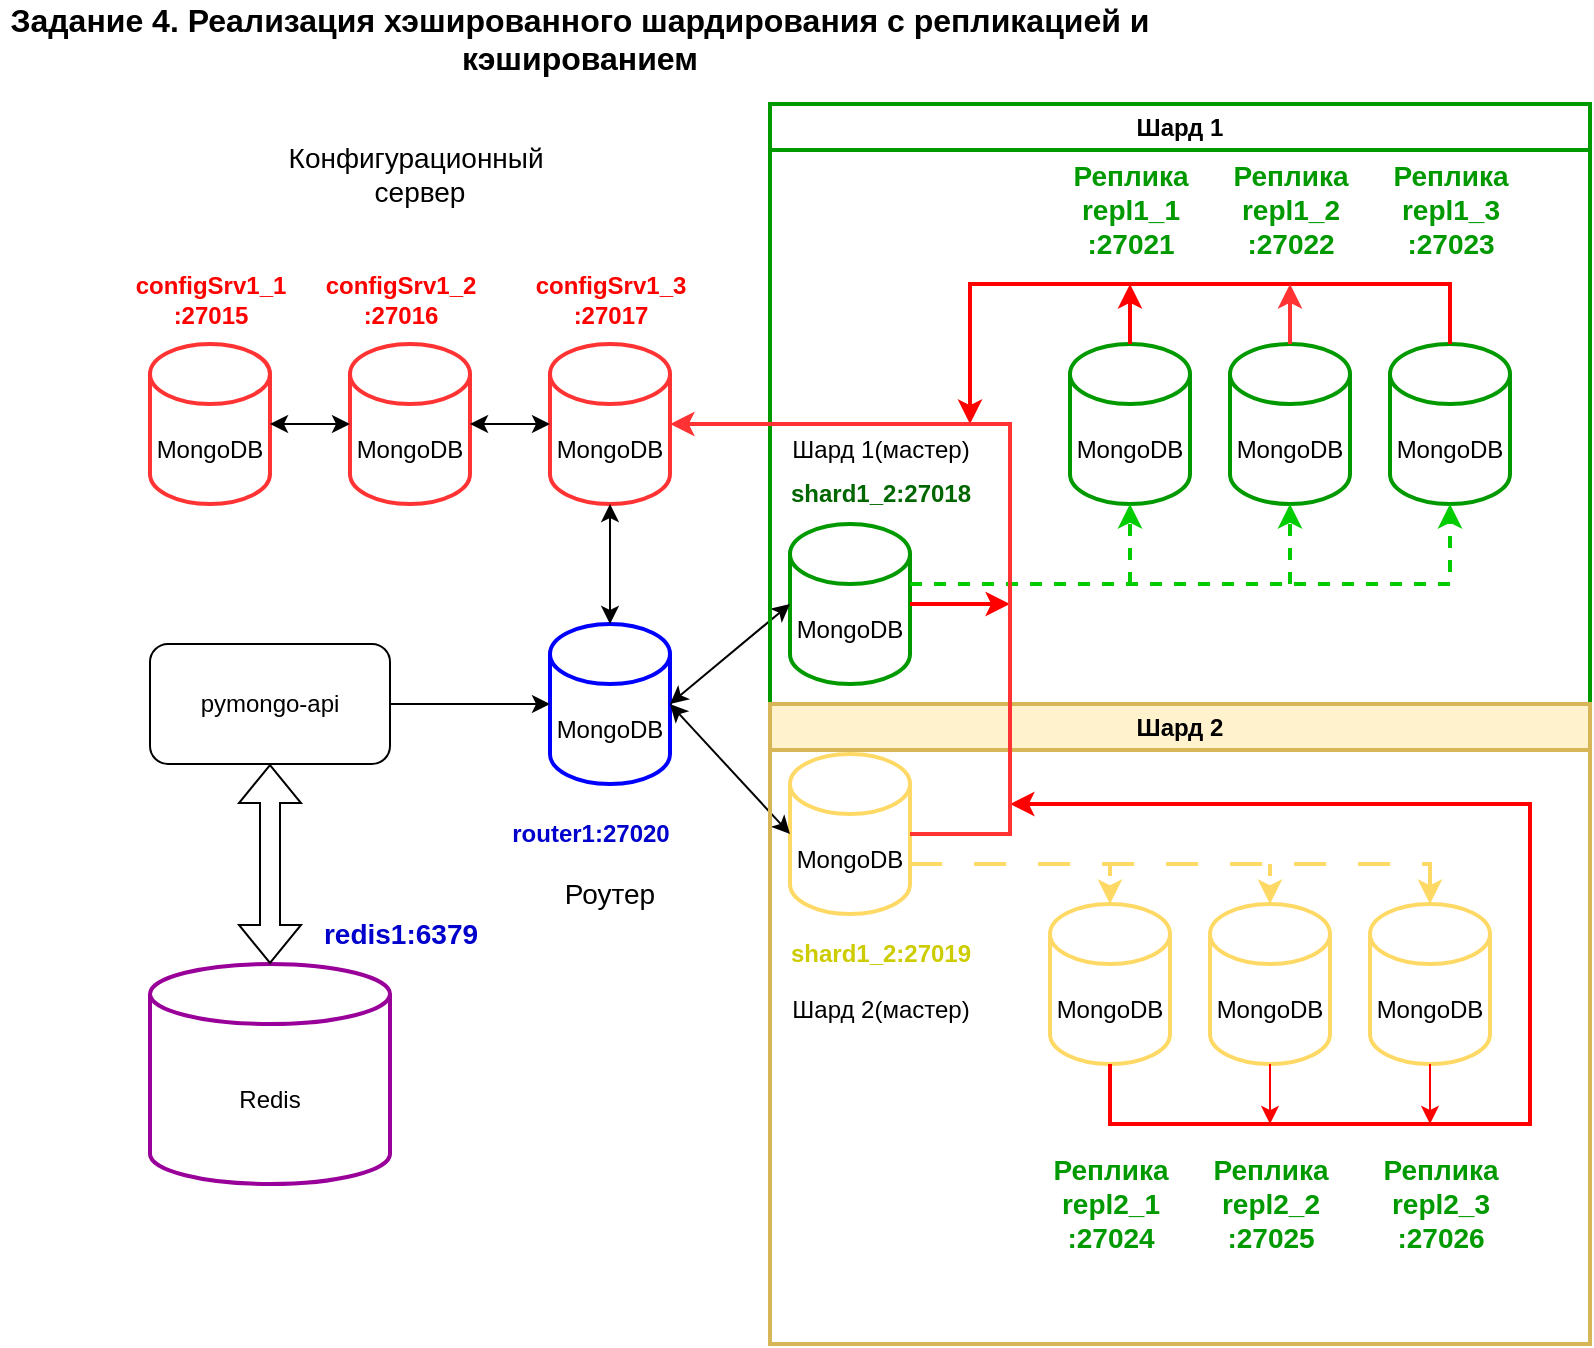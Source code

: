 <mxfile version="25.0.2">
  <diagram name="Page-1" id="-H_mtQnk-PTXWXPvYvuk">
    <mxGraphModel dx="1430" dy="873" grid="1" gridSize="10" guides="1" tooltips="1" connect="1" arrows="1" fold="1" page="1" pageScale="1" pageWidth="1169" pageHeight="827" math="0" shadow="0">
      <root>
        <mxCell id="0" />
        <mxCell id="1" parent="0" />
        <mxCell id="zA23MoTUsTF4_91t8viU-2" value="MongoDB" style="shape=cylinder3;whiteSpace=wrap;html=1;boundedLbl=1;backgroundOutline=1;size=15;strokeColor=#0000FF;strokeWidth=2;" parent="1" vertex="1">
          <mxGeometry x="570" y="360" width="60" height="80" as="geometry" />
        </mxCell>
        <mxCell id="zA23MoTUsTF4_91t8viU-3" value="pymongo-api" style="rounded=1;whiteSpace=wrap;html=1;" parent="1" vertex="1">
          <mxGeometry x="370" y="370" width="120" height="60" as="geometry" />
        </mxCell>
        <mxCell id="zA23MoTUsTF4_91t8viU-4" style="edgeStyle=orthogonalEdgeStyle;rounded=0;orthogonalLoop=1;jettySize=auto;html=1;exitX=1;exitY=0.5;exitDx=0;exitDy=0;entryX=0;entryY=0.5;entryDx=0;entryDy=0;entryPerimeter=0;" parent="1" source="zA23MoTUsTF4_91t8viU-3" target="zA23MoTUsTF4_91t8viU-2" edge="1">
          <mxGeometry relative="1" as="geometry" />
        </mxCell>
        <mxCell id="mKw6a-kfwTMlM3zWuT2E-1" value="MongoDB" style="shape=cylinder3;whiteSpace=wrap;html=1;boundedLbl=1;backgroundOutline=1;size=15;strokeColor=#FF3333;strokeWidth=2;" parent="1" vertex="1">
          <mxGeometry x="570" y="220" width="60" height="80" as="geometry" />
        </mxCell>
        <mxCell id="mKw6a-kfwTMlM3zWuT2E-2" value="MongoDB" style="shape=cylinder3;whiteSpace=wrap;html=1;boundedLbl=1;backgroundOutline=1;size=15;strokeColor=#009900;strokeWidth=2;" parent="1" vertex="1">
          <mxGeometry x="690" y="310" width="60" height="80" as="geometry" />
        </mxCell>
        <mxCell id="mKw6a-kfwTMlM3zWuT2E-3" value="MongoDB" style="shape=cylinder3;whiteSpace=wrap;html=1;boundedLbl=1;backgroundOutline=1;size=15;strokeColor=#FFD966;strokeWidth=2;" parent="1" vertex="1">
          <mxGeometry x="690" y="425" width="60" height="80" as="geometry" />
        </mxCell>
        <mxCell id="mKw6a-kfwTMlM3zWuT2E-4" value="&lt;font style=&quot;font-size: 14px;&quot;&gt;Роутер&lt;/font&gt;" style="text;html=1;align=center;verticalAlign=middle;whiteSpace=wrap;rounded=0;" parent="1" vertex="1">
          <mxGeometry x="570" y="480" width="60" height="30" as="geometry" />
        </mxCell>
        <mxCell id="mKw6a-kfwTMlM3zWuT2E-5" value="&lt;font style=&quot;font-size: 14px;&quot;&gt;Конфигурационный&amp;nbsp;&lt;/font&gt;&lt;div&gt;&lt;font style=&quot;font-size: 14px;&quot;&gt;сервер&lt;/font&gt;&lt;/div&gt;" style="text;html=1;align=center;verticalAlign=middle;whiteSpace=wrap;rounded=0;" parent="1" vertex="1">
          <mxGeometry x="420" y="120" width="170" height="30" as="geometry" />
        </mxCell>
        <mxCell id="mKw6a-kfwTMlM3zWuT2E-6" value="&lt;font style=&quot;font-size: 16px;&quot;&gt;&lt;b&gt;Задание 4. Реализация хэшированного шардирования с репликацией и кэшированием&lt;/b&gt;&lt;/font&gt;&lt;div&gt;&lt;br&gt;&lt;/div&gt;" style="text;html=1;align=center;verticalAlign=middle;whiteSpace=wrap;rounded=0;" parent="1" vertex="1">
          <mxGeometry x="295" y="60" width="580" height="30" as="geometry" />
        </mxCell>
        <mxCell id="mKw6a-kfwTMlM3zWuT2E-7" value="" style="endArrow=classic;startArrow=classic;html=1;rounded=0;entryX=0;entryY=0.5;entryDx=0;entryDy=0;entryPerimeter=0;exitX=1;exitY=0.5;exitDx=0;exitDy=0;exitPerimeter=0;" parent="1" source="zA23MoTUsTF4_91t8viU-2" target="mKw6a-kfwTMlM3zWuT2E-2" edge="1">
          <mxGeometry width="50" height="50" relative="1" as="geometry">
            <mxPoint x="630" y="390" as="sourcePoint" />
            <mxPoint x="680" y="340" as="targetPoint" />
          </mxGeometry>
        </mxCell>
        <mxCell id="mKw6a-kfwTMlM3zWuT2E-8" value="" style="endArrow=classic;startArrow=classic;html=1;rounded=0;entryX=0;entryY=0.5;entryDx=0;entryDy=0;entryPerimeter=0;" parent="1" target="mKw6a-kfwTMlM3zWuT2E-3" edge="1">
          <mxGeometry width="50" height="50" relative="1" as="geometry">
            <mxPoint x="630" y="400" as="sourcePoint" />
            <mxPoint x="680" y="350" as="targetPoint" />
          </mxGeometry>
        </mxCell>
        <mxCell id="mKw6a-kfwTMlM3zWuT2E-12" value="" style="endArrow=classic;startArrow=classic;html=1;rounded=0;entryX=0.5;entryY=1;entryDx=0;entryDy=0;entryPerimeter=0;" parent="1" target="mKw6a-kfwTMlM3zWuT2E-1" edge="1">
          <mxGeometry width="50" height="50" relative="1" as="geometry">
            <mxPoint x="600" y="360" as="sourcePoint" />
            <mxPoint x="650" y="310" as="targetPoint" />
          </mxGeometry>
        </mxCell>
        <mxCell id="mKw6a-kfwTMlM3zWuT2E-15" value="" style="endArrow=classic;html=1;rounded=0;strokeColor=#FF0000;strokeWidth=2;" parent="1" edge="1">
          <mxGeometry width="50" height="50" relative="1" as="geometry">
            <mxPoint x="750" y="350" as="sourcePoint" />
            <mxPoint x="800" y="350" as="targetPoint" />
          </mxGeometry>
        </mxCell>
        <mxCell id="mKw6a-kfwTMlM3zWuT2E-17" value="MongoDB" style="shape=cylinder3;whiteSpace=wrap;html=1;boundedLbl=1;backgroundOutline=1;size=15;strokeColor=#009900;strokeWidth=2;" parent="1" vertex="1">
          <mxGeometry x="830" y="220" width="60" height="80" as="geometry" />
        </mxCell>
        <mxCell id="mKw6a-kfwTMlM3zWuT2E-18" value="MongoDB" style="shape=cylinder3;whiteSpace=wrap;html=1;boundedLbl=1;backgroundOutline=1;size=15;strokeColor=#009900;strokeWidth=2;" parent="1" vertex="1">
          <mxGeometry x="910" y="220" width="60" height="80" as="geometry" />
        </mxCell>
        <mxCell id="mKw6a-kfwTMlM3zWuT2E-19" value="MongoDB" style="shape=cylinder3;whiteSpace=wrap;html=1;boundedLbl=1;backgroundOutline=1;size=15;strokeColor=#009900;strokeWidth=2;" parent="1" vertex="1">
          <mxGeometry x="990" y="220" width="60" height="80" as="geometry" />
        </mxCell>
        <mxCell id="mKw6a-kfwTMlM3zWuT2E-20" value="MongoDB" style="shape=cylinder3;whiteSpace=wrap;html=1;boundedLbl=1;backgroundOutline=1;size=15;strokeColor=#FFD966;strokeWidth=2;" parent="1" vertex="1">
          <mxGeometry x="820" y="500" width="60" height="80" as="geometry" />
        </mxCell>
        <mxCell id="mKw6a-kfwTMlM3zWuT2E-21" value="MongoDB" style="shape=cylinder3;whiteSpace=wrap;html=1;boundedLbl=1;backgroundOutline=1;size=15;strokeColor=#FFD966;strokeWidth=2;" parent="1" vertex="1">
          <mxGeometry x="900" y="500" width="60" height="80" as="geometry" />
        </mxCell>
        <mxCell id="mKw6a-kfwTMlM3zWuT2E-22" value="MongoDB" style="shape=cylinder3;whiteSpace=wrap;html=1;boundedLbl=1;backgroundOutline=1;size=15;strokeColor=#FFD966;strokeWidth=2;" parent="1" vertex="1">
          <mxGeometry x="980" y="500" width="60" height="80" as="geometry" />
        </mxCell>
        <mxCell id="mKw6a-kfwTMlM3zWuT2E-23" value="&lt;b&gt;&lt;font color=&quot;#009900&quot; style=&quot;font-size: 14px;&quot;&gt;Реплика&lt;/font&gt;&lt;/b&gt;&lt;div&gt;&lt;b&gt;&lt;font color=&quot;#009900&quot; style=&quot;font-size: 14px;&quot;&gt;repl1_1&lt;/font&gt;&lt;/b&gt;&lt;/div&gt;&lt;div&gt;&lt;b&gt;&lt;font color=&quot;#009900&quot; style=&quot;font-size: 14px;&quot;&gt;:27021&lt;/font&gt;&lt;/b&gt;&lt;/div&gt;" style="text;html=1;align=center;verticalAlign=middle;resizable=0;points=[];autosize=1;strokeColor=none;fillColor=none;" parent="1" vertex="1">
          <mxGeometry x="815" y="123" width="90" height="60" as="geometry" />
        </mxCell>
        <mxCell id="mKw6a-kfwTMlM3zWuT2E-24" value="&lt;font color=&quot;#009900&quot; style=&quot;font-size: 14px;&quot;&gt;&lt;b&gt;Реплика&lt;/b&gt;&lt;/font&gt;&lt;div&gt;&lt;font color=&quot;#009900&quot; style=&quot;font-size: 14px;&quot;&gt;&lt;b&gt;repl1_2&lt;/b&gt;&lt;/font&gt;&lt;/div&gt;&lt;div&gt;&lt;font color=&quot;#009900&quot; style=&quot;font-size: 14px;&quot;&gt;&lt;b&gt;:27022&lt;/b&gt;&lt;/font&gt;&lt;/div&gt;" style="text;html=1;align=center;verticalAlign=middle;resizable=0;points=[];autosize=1;strokeColor=none;fillColor=none;" parent="1" vertex="1">
          <mxGeometry x="895" y="123" width="90" height="60" as="geometry" />
        </mxCell>
        <mxCell id="mKw6a-kfwTMlM3zWuT2E-25" value="&lt;font color=&quot;#009900&quot; style=&quot;font-size: 14px;&quot;&gt;&lt;b&gt;Реплика&lt;/b&gt;&lt;/font&gt;&lt;div&gt;&lt;font color=&quot;#009900&quot; style=&quot;font-size: 14px;&quot;&gt;&lt;b&gt;repl1_3&lt;/b&gt;&lt;/font&gt;&lt;/div&gt;&lt;div&gt;&lt;font color=&quot;#009900&quot; style=&quot;font-size: 14px;&quot;&gt;&lt;b&gt;:27023&lt;/b&gt;&lt;/font&gt;&lt;/div&gt;" style="text;html=1;align=center;verticalAlign=middle;resizable=0;points=[];autosize=1;strokeColor=none;fillColor=none;" parent="1" vertex="1">
          <mxGeometry x="975" y="123" width="90" height="60" as="geometry" />
        </mxCell>
        <mxCell id="mKw6a-kfwTMlM3zWuT2E-26" value="&lt;font color=&quot;#009900&quot; style=&quot;font-size: 14px;&quot;&gt;&lt;b&gt;Реплика&lt;/b&gt;&lt;/font&gt;&lt;div&gt;&lt;font color=&quot;#009900&quot; style=&quot;font-size: 14px;&quot;&gt;&lt;b&gt;repl2_1&lt;/b&gt;&lt;/font&gt;&lt;/div&gt;&lt;div&gt;&lt;font color=&quot;#009900&quot; style=&quot;font-size: 14px;&quot;&gt;&lt;b&gt;:27024&lt;/b&gt;&lt;/font&gt;&lt;/div&gt;" style="text;html=1;align=center;verticalAlign=middle;resizable=0;points=[];autosize=1;strokeColor=none;fillColor=none;" parent="1" vertex="1">
          <mxGeometry x="805" y="620" width="90" height="60" as="geometry" />
        </mxCell>
        <mxCell id="mKw6a-kfwTMlM3zWuT2E-27" value="&lt;font color=&quot;#009900&quot; style=&quot;font-size: 14px;&quot;&gt;&lt;b&gt;Реплика&lt;/b&gt;&lt;/font&gt;&lt;div&gt;&lt;font color=&quot;#009900&quot; style=&quot;font-size: 14px;&quot;&gt;&lt;b&gt;repl2_2&lt;/b&gt;&lt;/font&gt;&lt;/div&gt;&lt;div&gt;&lt;font color=&quot;#009900&quot; style=&quot;font-size: 14px;&quot;&gt;&lt;b&gt;:27025&lt;/b&gt;&lt;/font&gt;&lt;/div&gt;" style="text;html=1;align=center;verticalAlign=middle;resizable=0;points=[];autosize=1;strokeColor=none;fillColor=none;" parent="1" vertex="1">
          <mxGeometry x="885" y="620" width="90" height="60" as="geometry" />
        </mxCell>
        <mxCell id="mKw6a-kfwTMlM3zWuT2E-29" value="" style="endArrow=classic;html=1;rounded=0;entryX=0.5;entryY=0;entryDx=0;entryDy=0;entryPerimeter=0;dashed=1;dashPattern=8 8;strokeColor=#FFD966;strokeWidth=2;" parent="1" target="mKw6a-kfwTMlM3zWuT2E-22" edge="1">
          <mxGeometry width="50" height="50" relative="1" as="geometry">
            <mxPoint x="750" y="480" as="sourcePoint" />
            <mxPoint x="1050" y="480" as="targetPoint" />
            <Array as="points">
              <mxPoint x="1010" y="480" />
            </Array>
          </mxGeometry>
        </mxCell>
        <mxCell id="mKw6a-kfwTMlM3zWuT2E-30" value="" style="endArrow=classic;html=1;rounded=0;entryX=0.5;entryY=0;entryDx=0;entryDy=0;entryPerimeter=0;dashed=1;strokeColor=#FFD966;strokeWidth=2;" parent="1" target="mKw6a-kfwTMlM3zWuT2E-21" edge="1">
          <mxGeometry width="50" height="50" relative="1" as="geometry">
            <mxPoint x="930" y="480" as="sourcePoint" />
            <mxPoint x="970" y="430" as="targetPoint" />
          </mxGeometry>
        </mxCell>
        <mxCell id="mKw6a-kfwTMlM3zWuT2E-31" value="" style="endArrow=classic;html=1;rounded=0;entryX=0.5;entryY=0;entryDx=0;entryDy=0;entryPerimeter=0;dashed=1;strokeWidth=2;strokeColor=#FFD966;" parent="1" target="mKw6a-kfwTMlM3zWuT2E-20" edge="1">
          <mxGeometry width="50" height="50" relative="1" as="geometry">
            <mxPoint x="850" y="480" as="sourcePoint" />
            <mxPoint x="900" y="430" as="targetPoint" />
          </mxGeometry>
        </mxCell>
        <mxCell id="mKw6a-kfwTMlM3zWuT2E-32" value="" style="endArrow=classic;html=1;rounded=0;entryX=0.5;entryY=1;entryDx=0;entryDy=0;entryPerimeter=0;dashed=1;strokeColor=#00CC00;strokeWidth=2;" parent="1" target="mKw6a-kfwTMlM3zWuT2E-19" edge="1">
          <mxGeometry width="50" height="50" relative="1" as="geometry">
            <mxPoint x="750" y="340" as="sourcePoint" />
            <mxPoint x="800" y="290" as="targetPoint" />
            <Array as="points">
              <mxPoint x="1020" y="340" />
            </Array>
          </mxGeometry>
        </mxCell>
        <mxCell id="mKw6a-kfwTMlM3zWuT2E-33" value="" style="endArrow=classic;html=1;rounded=0;entryX=0.5;entryY=1;entryDx=0;entryDy=0;entryPerimeter=0;dashed=1;strokeColor=#00CC00;strokeWidth=2;" parent="1" target="mKw6a-kfwTMlM3zWuT2E-18" edge="1">
          <mxGeometry width="50" height="50" relative="1" as="geometry">
            <mxPoint x="940" y="340" as="sourcePoint" />
            <mxPoint x="990" y="290" as="targetPoint" />
          </mxGeometry>
        </mxCell>
        <mxCell id="mKw6a-kfwTMlM3zWuT2E-34" value="" style="endArrow=classic;html=1;rounded=0;entryX=0.5;entryY=1;entryDx=0;entryDy=0;entryPerimeter=0;dashed=1;strokeColor=#00CC00;strokeWidth=2;" parent="1" target="mKw6a-kfwTMlM3zWuT2E-17" edge="1">
          <mxGeometry width="50" height="50" relative="1" as="geometry">
            <mxPoint x="860" y="340" as="sourcePoint" />
            <mxPoint x="900" y="290" as="targetPoint" />
          </mxGeometry>
        </mxCell>
        <mxCell id="mKw6a-kfwTMlM3zWuT2E-35" value="" style="endArrow=classic;html=1;rounded=0;strokeColor=#FF0000;strokeWidth=2;" parent="1" edge="1">
          <mxGeometry width="50" height="50" relative="1" as="geometry">
            <mxPoint x="850" y="580" as="sourcePoint" />
            <mxPoint x="800" y="450" as="targetPoint" />
            <Array as="points">
              <mxPoint x="850" y="610" />
              <mxPoint x="1060" y="610" />
              <mxPoint x="1060" y="450" />
            </Array>
          </mxGeometry>
        </mxCell>
        <mxCell id="mKw6a-kfwTMlM3zWuT2E-36" value="" style="endArrow=classic;html=1;rounded=0;strokeColor=#FF0000;" parent="1" edge="1">
          <mxGeometry width="50" height="50" relative="1" as="geometry">
            <mxPoint x="930" y="580" as="sourcePoint" />
            <mxPoint x="930" y="610" as="targetPoint" />
          </mxGeometry>
        </mxCell>
        <mxCell id="mKw6a-kfwTMlM3zWuT2E-37" value="" style="endArrow=classic;html=1;rounded=0;strokeColor=#FF0000;" parent="1" edge="1">
          <mxGeometry width="50" height="50" relative="1" as="geometry">
            <mxPoint x="1010" y="580" as="sourcePoint" />
            <mxPoint x="1010" y="610" as="targetPoint" />
          </mxGeometry>
        </mxCell>
        <mxCell id="mKw6a-kfwTMlM3zWuT2E-38" value="" style="endArrow=classic;html=1;rounded=0;strokeColor=#FF0000;strokeWidth=2;" parent="1" edge="1">
          <mxGeometry width="50" height="50" relative="1" as="geometry">
            <mxPoint x="1020" y="220" as="sourcePoint" />
            <mxPoint x="780" y="260" as="targetPoint" />
            <Array as="points">
              <mxPoint x="1020" y="190" />
              <mxPoint x="780" y="190" />
            </Array>
          </mxGeometry>
        </mxCell>
        <mxCell id="mKw6a-kfwTMlM3zWuT2E-39" value="" style="endArrow=classic;html=1;rounded=0;strokeColor=#FF3333;strokeWidth=2;" parent="1" edge="1">
          <mxGeometry width="50" height="50" relative="1" as="geometry">
            <mxPoint x="940" y="220" as="sourcePoint" />
            <mxPoint x="940" y="190" as="targetPoint" />
          </mxGeometry>
        </mxCell>
        <mxCell id="mKw6a-kfwTMlM3zWuT2E-40" value="" style="endArrow=classic;html=1;rounded=0;strokeColor=#FF0000;strokeWidth=2;" parent="1" edge="1">
          <mxGeometry width="50" height="50" relative="1" as="geometry">
            <mxPoint x="860" y="220" as="sourcePoint" />
            <mxPoint x="860" y="190" as="targetPoint" />
          </mxGeometry>
        </mxCell>
        <mxCell id="mKw6a-kfwTMlM3zWuT2E-41" value="Шард 1" style="swimlane;whiteSpace=wrap;html=1;strokeColor=#009900;strokeWidth=2;" parent="1" vertex="1">
          <mxGeometry x="680" y="100" width="410" height="300" as="geometry" />
        </mxCell>
        <mxCell id="8V42qVTOC1k6mHcDL1kq-3" value="Шард 1(мастер)&lt;div&gt;&lt;br&gt;&lt;/div&gt;" style="text;html=1;align=center;verticalAlign=middle;resizable=0;points=[];autosize=1;strokeColor=none;fillColor=none;" parent="mKw6a-kfwTMlM3zWuT2E-41" vertex="1">
          <mxGeometry x="-10" y="160" width="130" height="40" as="geometry" />
        </mxCell>
        <mxCell id="8V42qVTOC1k6mHcDL1kq-7" value="&lt;font color=&quot;#006600&quot;&gt;&lt;b&gt;shard1_2:27018&lt;/b&gt;&lt;/font&gt;" style="text;html=1;align=center;verticalAlign=middle;resizable=0;points=[];autosize=1;strokeColor=none;fillColor=none;" parent="mKw6a-kfwTMlM3zWuT2E-41" vertex="1">
          <mxGeometry x="-10" y="180" width="130" height="30" as="geometry" />
        </mxCell>
        <mxCell id="mKw6a-kfwTMlM3zWuT2E-42" value="Шард 2" style="swimlane;whiteSpace=wrap;html=1;fillColor=#fff2cc;strokeColor=#d6b656;strokeWidth=2;" parent="1" vertex="1">
          <mxGeometry x="680" y="400" width="410" height="320" as="geometry" />
        </mxCell>
        <mxCell id="8V42qVTOC1k6mHcDL1kq-6" value="Шард 2(мастер)&lt;div&gt;&lt;br&gt;&lt;/div&gt;" style="text;html=1;align=center;verticalAlign=middle;resizable=0;points=[];autosize=1;strokeColor=none;fillColor=none;" parent="mKw6a-kfwTMlM3zWuT2E-42" vertex="1">
          <mxGeometry x="-10" y="140" width="130" height="40" as="geometry" />
        </mxCell>
        <mxCell id="8V42qVTOC1k6mHcDL1kq-8" value="&lt;font color=&quot;#cccc00&quot;&gt;&lt;b&gt;shard1_2:27019&lt;/b&gt;&lt;/font&gt;" style="text;html=1;align=center;verticalAlign=middle;resizable=0;points=[];autosize=1;strokeColor=none;fillColor=none;" parent="mKw6a-kfwTMlM3zWuT2E-42" vertex="1">
          <mxGeometry x="-10" y="110" width="130" height="30" as="geometry" />
        </mxCell>
        <mxCell id="mKw6a-kfwTMlM3zWuT2E-28" value="&lt;font color=&quot;#009900&quot; style=&quot;font-size: 14px;&quot;&gt;&lt;b&gt;Реплика&lt;/b&gt;&lt;/font&gt;&lt;div&gt;&lt;font color=&quot;#009900&quot; style=&quot;font-size: 14px;&quot;&gt;&lt;b&gt;repl2_3&lt;/b&gt;&lt;/font&gt;&lt;/div&gt;&lt;div&gt;&lt;font color=&quot;#009900&quot; style=&quot;font-size: 14px;&quot;&gt;&lt;b&gt;:27026&lt;/b&gt;&lt;/font&gt;&lt;/div&gt;" style="text;html=1;align=center;verticalAlign=middle;resizable=0;points=[];autosize=1;strokeColor=none;fillColor=none;" parent="mKw6a-kfwTMlM3zWuT2E-42" vertex="1">
          <mxGeometry x="290" y="220" width="90" height="60" as="geometry" />
        </mxCell>
        <mxCell id="mKw6a-kfwTMlM3zWuT2E-14" value="" style="endArrow=classic;html=1;rounded=0;exitX=1;exitY=0.5;exitDx=0;exitDy=0;exitPerimeter=0;entryX=1;entryY=0.5;entryDx=0;entryDy=0;entryPerimeter=0;strokeColor=#FF3333;strokeWidth=2;" parent="1" source="mKw6a-kfwTMlM3zWuT2E-3" target="mKw6a-kfwTMlM3zWuT2E-1" edge="1">
          <mxGeometry width="50" height="50" relative="1" as="geometry">
            <mxPoint x="760" y="470" as="sourcePoint" />
            <mxPoint x="800" y="210" as="targetPoint" />
            <Array as="points">
              <mxPoint x="800" y="465" />
              <mxPoint x="800" y="260" />
            </Array>
          </mxGeometry>
        </mxCell>
        <mxCell id="8V42qVTOC1k6mHcDL1kq-1" value="&lt;font color=&quot;#ff0000&quot;&gt;&lt;b style=&quot;&quot;&gt;configSrv1_3&lt;/b&gt;&lt;/font&gt;&lt;div&gt;&lt;font color=&quot;#ff0000&quot;&gt;&lt;b style=&quot;&quot;&gt;:27017&lt;/b&gt;&lt;/font&gt;&lt;/div&gt;" style="text;html=1;align=center;verticalAlign=middle;resizable=0;points=[];autosize=1;strokeColor=none;fillColor=none;" parent="1" vertex="1">
          <mxGeometry x="545" y="178" width="110" height="40" as="geometry" />
        </mxCell>
        <mxCell id="8V42qVTOC1k6mHcDL1kq-2" value="&lt;font color=&quot;#0000cc&quot;&gt;&lt;b style=&quot;&quot;&gt;router1:27020&lt;/b&gt;&lt;/font&gt;" style="text;html=1;align=center;verticalAlign=middle;resizable=0;points=[];autosize=1;strokeColor=none;fillColor=none;" parent="1" vertex="1">
          <mxGeometry x="530" y="450" width="120" height="30" as="geometry" />
        </mxCell>
        <mxCell id="y_HtmazN0kneG0MGvAsQ-1" value="MongoDB" style="shape=cylinder3;whiteSpace=wrap;html=1;boundedLbl=1;backgroundOutline=1;size=15;strokeColor=#FF3333;strokeWidth=2;" parent="1" vertex="1">
          <mxGeometry x="470" y="220" width="60" height="80" as="geometry" />
        </mxCell>
        <mxCell id="y_HtmazN0kneG0MGvAsQ-2" value="MongoDB" style="shape=cylinder3;whiteSpace=wrap;html=1;boundedLbl=1;backgroundOutline=1;size=15;strokeColor=#FF3333;strokeWidth=2;" parent="1" vertex="1">
          <mxGeometry x="370" y="220" width="60" height="80" as="geometry" />
        </mxCell>
        <mxCell id="y_HtmazN0kneG0MGvAsQ-3" value="" style="endArrow=classic;startArrow=classic;html=1;rounded=0;entryX=0;entryY=0.5;entryDx=0;entryDy=0;entryPerimeter=0;" parent="1" target="mKw6a-kfwTMlM3zWuT2E-1" edge="1">
          <mxGeometry width="50" height="50" relative="1" as="geometry">
            <mxPoint x="530" y="260" as="sourcePoint" />
            <mxPoint x="580" y="210" as="targetPoint" />
          </mxGeometry>
        </mxCell>
        <mxCell id="y_HtmazN0kneG0MGvAsQ-4" value="" style="endArrow=classic;startArrow=classic;html=1;rounded=0;entryX=0;entryY=0.5;entryDx=0;entryDy=0;entryPerimeter=0;" parent="1" target="y_HtmazN0kneG0MGvAsQ-1" edge="1">
          <mxGeometry width="50" height="50" relative="1" as="geometry">
            <mxPoint x="430" y="260" as="sourcePoint" />
            <mxPoint x="480" y="210" as="targetPoint" />
          </mxGeometry>
        </mxCell>
        <mxCell id="y_HtmazN0kneG0MGvAsQ-5" value="&lt;font color=&quot;#ff0000&quot;&gt;&lt;b style=&quot;&quot;&gt;configSrv1_2&lt;/b&gt;&lt;/font&gt;&lt;div&gt;&lt;font color=&quot;#ff0000&quot;&gt;&lt;b style=&quot;&quot;&gt;:27016&lt;/b&gt;&lt;/font&gt;&lt;/div&gt;" style="text;html=1;align=center;verticalAlign=middle;resizable=0;points=[];autosize=1;strokeColor=none;fillColor=none;" parent="1" vertex="1">
          <mxGeometry x="440" y="178" width="110" height="40" as="geometry" />
        </mxCell>
        <mxCell id="y_HtmazN0kneG0MGvAsQ-6" value="&lt;font color=&quot;#ff0000&quot;&gt;&lt;b style=&quot;&quot;&gt;configSrv1_1&lt;/b&gt;&lt;/font&gt;&lt;div&gt;&lt;font color=&quot;#ff0000&quot;&gt;&lt;b style=&quot;&quot;&gt;:27015&lt;/b&gt;&lt;/font&gt;&lt;/div&gt;" style="text;html=1;align=center;verticalAlign=middle;resizable=0;points=[];autosize=1;strokeColor=none;fillColor=none;" parent="1" vertex="1">
          <mxGeometry x="345" y="178" width="110" height="40" as="geometry" />
        </mxCell>
        <mxCell id="SX4wt5dCsI62jrLSf9M_-1" value="Redis" style="shape=cylinder3;whiteSpace=wrap;html=1;boundedLbl=1;backgroundOutline=1;size=15;strokeWidth=2;strokeColor=#990099;" parent="1" vertex="1">
          <mxGeometry x="370" y="530" width="120" height="110" as="geometry" />
        </mxCell>
        <mxCell id="SX4wt5dCsI62jrLSf9M_-2" value="" style="shape=flexArrow;endArrow=classic;startArrow=classic;html=1;rounded=0;exitX=0.5;exitY=0;exitDx=0;exitDy=0;exitPerimeter=0;" parent="1" source="SX4wt5dCsI62jrLSf9M_-1" edge="1">
          <mxGeometry width="100" height="100" relative="1" as="geometry">
            <mxPoint x="330" y="530" as="sourcePoint" />
            <mxPoint x="430" y="430" as="targetPoint" />
          </mxGeometry>
        </mxCell>
        <mxCell id="SX4wt5dCsI62jrLSf9M_-3" value="&lt;font style=&quot;font-size: 14px;&quot; color=&quot;#0000cc&quot;&gt;&lt;b&gt;redis1:6379&lt;/b&gt;&lt;/font&gt;" style="text;html=1;align=center;verticalAlign=middle;resizable=0;points=[];autosize=1;strokeColor=none;fillColor=none;" parent="1" vertex="1">
          <mxGeometry x="435" y="500" width="120" height="30" as="geometry" />
        </mxCell>
      </root>
    </mxGraphModel>
  </diagram>
</mxfile>
